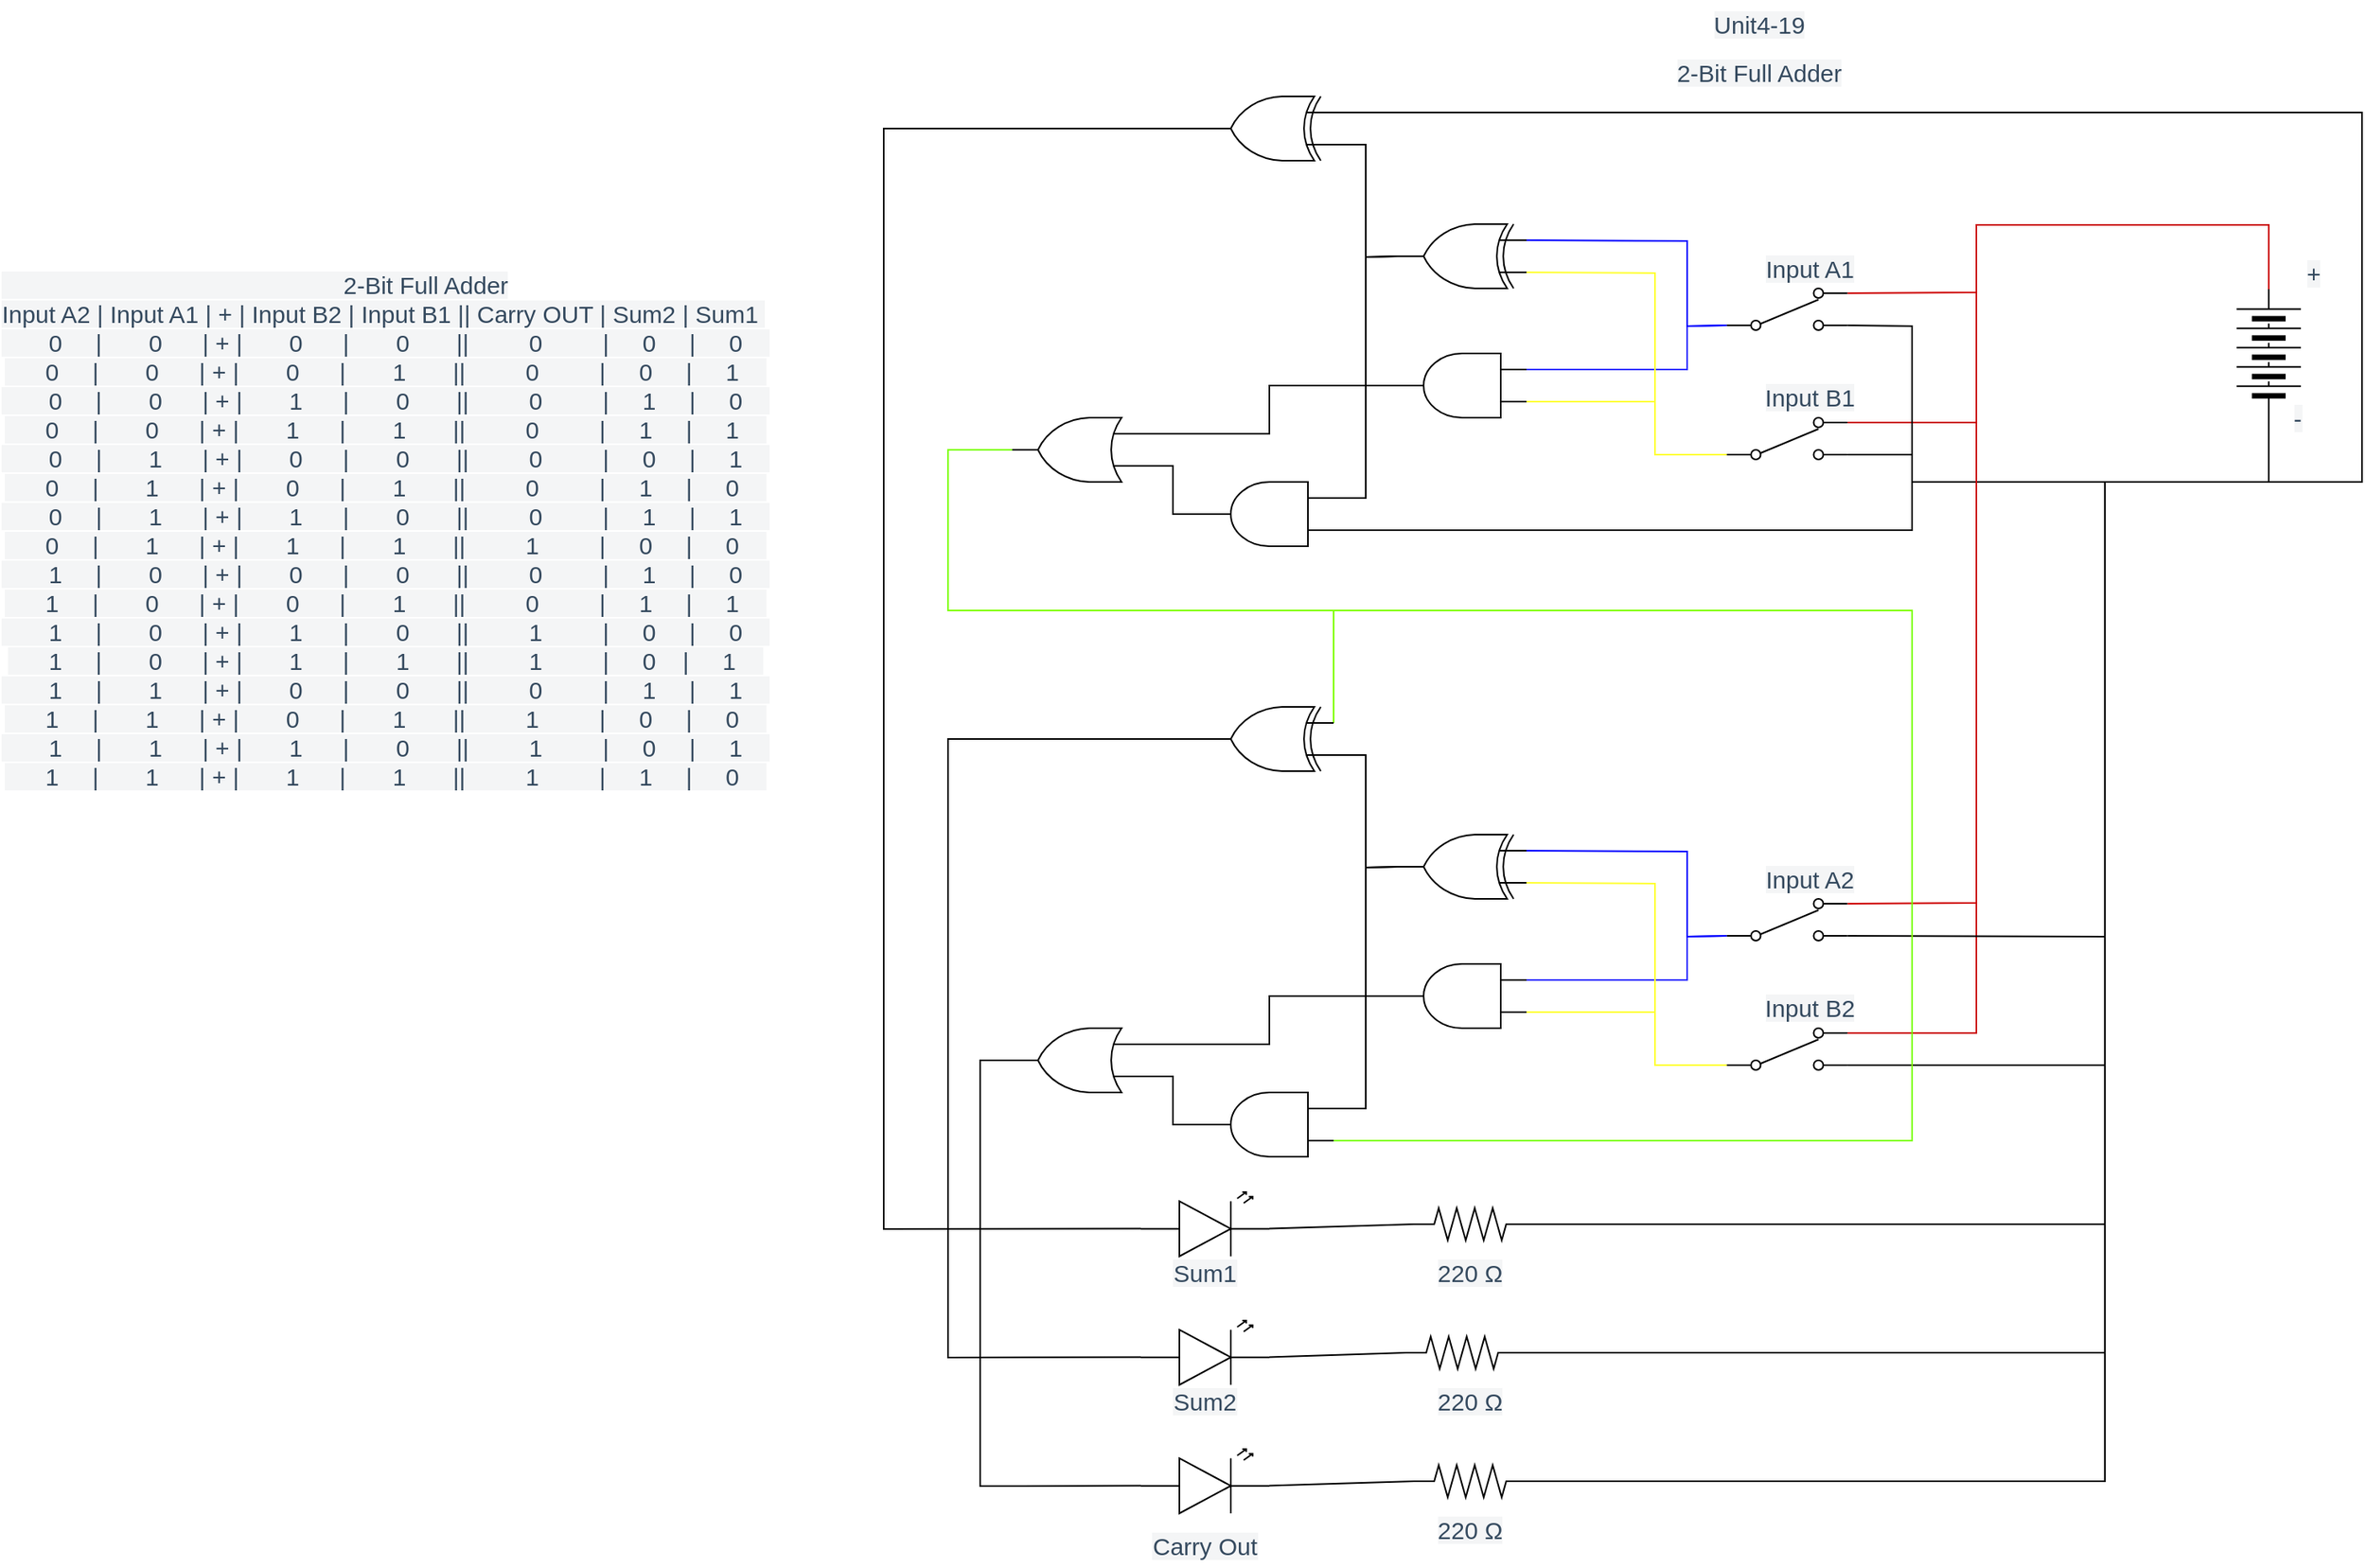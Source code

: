 <mxfile>
    <diagram id="S3_F3bIYdUqPTJyHevy4" name="Page-1">
        <mxGraphModel dx="1686" dy="593" grid="1" gridSize="10" guides="1" tooltips="1" connect="1" arrows="1" fold="1" page="1" pageScale="1" pageWidth="827" pageHeight="1169" math="0" shadow="0">
            <root>
                <mxCell id="0"/>
                <mxCell id="1" parent="0"/>
                <mxCell id="3" value="&lt;span style=&quot;color: rgb(52 , 73 , 94) ; font-family: , sans-serif ; font-size: 15px ; text-align: left ; background-color: rgb(244 , 245 , 246)&quot;&gt;220 Ω&lt;/span&gt;" style="text;html=1;align=center;verticalAlign=middle;whiteSpace=wrap;rounded=0;" parent="1" vertex="1">
                    <mxGeometry x="220" y="1002" width="50" height="20" as="geometry"/>
                </mxCell>
                <mxCell id="222" style="edgeStyle=none;rounded=0;html=1;endArrow=none;endFill=0;strokeColor=#000000;entryX=0;entryY=0.5;entryDx=0;entryDy=0;" edge="1" parent="1" source="4" target="5">
                    <mxGeometry relative="1" as="geometry">
                        <mxPoint x="780" y="740" as="targetPoint"/>
                        <Array as="points">
                            <mxPoint x="640" y="982"/>
                            <mxPoint x="640" y="520"/>
                            <mxPoint x="742" y="520"/>
                        </Array>
                    </mxGeometry>
                </mxCell>
                <mxCell id="4" value="" style="pointerEvents=1;verticalLabelPosition=bottom;shadow=0;dashed=0;align=center;html=1;verticalAlign=top;shape=mxgraph.electrical.resistors.resistor_2;" parent="1" vertex="1">
                    <mxGeometry x="210" y="972" width="70" height="20" as="geometry"/>
                </mxCell>
                <mxCell id="137" style="edgeStyle=none;rounded=0;html=1;entryX=1;entryY=0.115;entryDx=0;entryDy=0;entryPerimeter=0;endArrow=none;endFill=0;exitX=1;exitY=0.5;exitDx=0;exitDy=0;strokeColor=#CC0000;" edge="1" parent="1" source="5" target="12">
                    <mxGeometry relative="1" as="geometry">
                        <Array as="points">
                            <mxPoint x="742" y="360"/>
                            <mxPoint x="560" y="360"/>
                            <mxPoint x="560" y="402"/>
                        </Array>
                    </mxGeometry>
                </mxCell>
                <mxCell id="138" style="edgeStyle=none;rounded=0;html=1;entryX=1;entryY=0.115;entryDx=0;entryDy=0;entryPerimeter=0;endArrow=none;endFill=0;exitX=1;exitY=0.5;exitDx=0;exitDy=0;strokeColor=#CC0000;" edge="1" parent="1" source="5" target="44">
                    <mxGeometry relative="1" as="geometry">
                        <Array as="points">
                            <mxPoint x="742" y="360"/>
                            <mxPoint x="560" y="360"/>
                            <mxPoint x="560" y="483"/>
                        </Array>
                    </mxGeometry>
                </mxCell>
                <mxCell id="139" style="edgeStyle=none;rounded=0;html=1;entryX=1;entryY=0.885;entryDx=0;entryDy=0;entryPerimeter=0;endArrow=none;endFill=0;exitX=0;exitY=0.5;exitDx=0;exitDy=0;" edge="1" parent="1" source="5" target="44">
                    <mxGeometry relative="1" as="geometry">
                        <Array as="points">
                            <mxPoint x="742" y="520"/>
                            <mxPoint x="520" y="520"/>
                            <mxPoint x="520" y="503"/>
                        </Array>
                    </mxGeometry>
                </mxCell>
                <mxCell id="140" style="edgeStyle=none;rounded=0;html=1;entryX=1;entryY=0.885;entryDx=0;entryDy=0;entryPerimeter=0;endArrow=none;endFill=0;exitX=0;exitY=0.5;exitDx=0;exitDy=0;" edge="1" parent="1" source="5" target="12">
                    <mxGeometry relative="1" as="geometry">
                        <Array as="points">
                            <mxPoint x="742" y="520"/>
                            <mxPoint x="520" y="520"/>
                            <mxPoint x="520" y="423"/>
                        </Array>
                    </mxGeometry>
                </mxCell>
                <mxCell id="145" style="edgeStyle=none;rounded=0;html=1;entryX=0;entryY=0.75;entryDx=0;entryDy=0;entryPerimeter=0;endArrow=none;endFill=0;exitX=0;exitY=0.5;exitDx=0;exitDy=0;" edge="1" parent="1" source="5" target="142">
                    <mxGeometry relative="1" as="geometry">
                        <Array as="points">
                            <mxPoint x="742" y="520"/>
                            <mxPoint x="800" y="520"/>
                            <mxPoint x="800" y="290"/>
                        </Array>
                    </mxGeometry>
                </mxCell>
                <mxCell id="146" style="edgeStyle=none;rounded=0;html=1;entryX=0;entryY=0.25;entryDx=0;entryDy=0;entryPerimeter=0;endArrow=none;endFill=0;exitX=0;exitY=0.5;exitDx=0;exitDy=0;strokeColor=#000000;" edge="1" parent="1" source="5" target="141">
                    <mxGeometry relative="1" as="geometry">
                        <Array as="points">
                            <mxPoint x="742" y="520"/>
                            <mxPoint x="520" y="520"/>
                            <mxPoint x="520" y="550"/>
                        </Array>
                    </mxGeometry>
                </mxCell>
                <mxCell id="206" style="edgeStyle=none;rounded=0;html=1;entryX=1;entryY=0.115;entryDx=0;entryDy=0;entryPerimeter=0;endArrow=none;endFill=0;strokeColor=#CC0000;" edge="1" parent="1" target="188">
                    <mxGeometry relative="1" as="geometry">
                        <mxPoint x="742" y="400" as="sourcePoint"/>
                        <Array as="points">
                            <mxPoint x="742" y="360"/>
                            <mxPoint x="560" y="360"/>
                            <mxPoint x="560" y="782"/>
                        </Array>
                    </mxGeometry>
                </mxCell>
                <mxCell id="207" style="edgeStyle=none;rounded=0;html=1;entryX=1;entryY=0.115;entryDx=0;entryDy=0;entryPerimeter=0;endArrow=none;endFill=0;strokeColor=#CC0000;" edge="1" parent="1" source="5" target="191">
                    <mxGeometry relative="1" as="geometry">
                        <Array as="points">
                            <mxPoint x="742" y="360"/>
                            <mxPoint x="560" y="360"/>
                            <mxPoint x="560" y="863"/>
                        </Array>
                    </mxGeometry>
                </mxCell>
                <mxCell id="208" style="edgeStyle=none;rounded=0;html=1;entryX=1;entryY=0.885;entryDx=0;entryDy=0;entryPerimeter=0;endArrow=none;endFill=0;strokeColor=#000000;exitX=0;exitY=0.5;exitDx=0;exitDy=0;" edge="1" parent="1" source="5" target="188">
                    <mxGeometry relative="1" as="geometry">
                        <Array as="points">
                            <mxPoint x="742" y="520"/>
                            <mxPoint x="640" y="520"/>
                            <mxPoint x="640" y="803"/>
                        </Array>
                    </mxGeometry>
                </mxCell>
                <mxCell id="209" style="edgeStyle=none;rounded=0;html=1;entryX=1;entryY=0.885;entryDx=0;entryDy=0;entryPerimeter=0;endArrow=none;endFill=0;strokeColor=#000000;exitX=0;exitY=0.5;exitDx=0;exitDy=0;" edge="1" parent="1" source="5" target="191">
                    <mxGeometry relative="1" as="geometry">
                        <Array as="points">
                            <mxPoint x="742" y="520"/>
                            <mxPoint x="640" y="520"/>
                            <mxPoint x="640" y="800"/>
                            <mxPoint x="640" y="883"/>
                        </Array>
                    </mxGeometry>
                </mxCell>
                <mxCell id="5" value="" style="pointerEvents=1;verticalLabelPosition=bottom;shadow=0;dashed=0;align=center;html=1;verticalAlign=top;shape=mxgraph.electrical.miscellaneous.batteryStack;direction=south;rotation=-180;" parent="1" vertex="1">
                    <mxGeometry x="722" y="400" width="40" height="80" as="geometry"/>
                </mxCell>
                <mxCell id="6" value="&lt;span style=&quot;color: rgb(52 , 73 , 94) ; font-family: , sans-serif ; font-size: 15px ; text-align: left ; background-color: rgb(244 , 245 , 246)&quot;&gt;+&lt;/span&gt;" style="text;html=1;strokeColor=none;fillColor=none;align=center;verticalAlign=middle;whiteSpace=wrap;rounded=0;" parent="1" vertex="1">
                    <mxGeometry x="760" y="380" width="20" height="20" as="geometry"/>
                </mxCell>
                <mxCell id="7" value="&lt;div style=&quot;text-align: left&quot;&gt;&lt;font color=&quot;#34495e&quot;&gt;&lt;span style=&quot;font-size: 15px ; background-color: rgb(244 , 245 , 246)&quot;&gt;-&lt;/span&gt;&lt;/font&gt;&lt;/div&gt;" style="text;html=1;strokeColor=none;fillColor=none;align=center;verticalAlign=middle;whiteSpace=wrap;rounded=0;" parent="1" vertex="1">
                    <mxGeometry x="750" y="470" width="20" height="20" as="geometry"/>
                </mxCell>
                <mxCell id="11" value="&lt;div style=&quot;text-align: left&quot;&gt;&lt;span style=&quot;background-color: rgb(244 , 245 , 246) ; font-size: 15px ; color: rgb(52 , 73 , 94)&quot;&gt;Unit4-19&lt;/span&gt;&lt;/div&gt;" style="text;html=1;strokeColor=none;fillColor=none;align=center;verticalAlign=middle;whiteSpace=wrap;rounded=0;" parent="1" vertex="1">
                    <mxGeometry x="390" y="220" width="70" height="30" as="geometry"/>
                </mxCell>
                <mxCell id="133" style="edgeStyle=none;html=1;entryX=0;entryY=0.75;entryDx=0;entryDy=0;entryPerimeter=0;exitX=0;exitY=0.885;exitDx=0;exitDy=0;exitPerimeter=0;rounded=0;endArrow=none;endFill=0;strokeColor=#3333FF;" edge="1" parent="1" source="12" target="110">
                    <mxGeometry relative="1" as="geometry">
                        <Array as="points">
                            <mxPoint x="380" y="423"/>
                            <mxPoint x="380" y="450"/>
                        </Array>
                    </mxGeometry>
                </mxCell>
                <mxCell id="134" style="edgeStyle=none;html=1;entryX=0;entryY=0.75;entryDx=0;entryDy=0;entryPerimeter=0;rounded=0;endArrow=none;endFill=0;exitX=0;exitY=0.885;exitDx=0;exitDy=0;exitPerimeter=0;strokeColor=#0000FF;" edge="1" parent="1" source="12" target="109">
                    <mxGeometry relative="1" as="geometry">
                        <Array as="points">
                            <mxPoint x="380" y="423"/>
                            <mxPoint x="380" y="370"/>
                        </Array>
                    </mxGeometry>
                </mxCell>
                <mxCell id="12" value="" style="pointerEvents=1;verticalLabelPosition=bottom;shadow=0;dashed=0;align=center;html=1;verticalAlign=top;shape=mxgraph.electrical.electro-mechanical.2-way_switch;direction=west;rotation=-180;" parent="1" vertex="1">
                    <mxGeometry x="404.75" y="399.5" width="75" height="26" as="geometry"/>
                </mxCell>
                <mxCell id="15" value="&lt;div style=&quot;text-align: left&quot;&gt;&lt;font color=&quot;#34495e&quot;&gt;&lt;span style=&quot;font-size: 15px ; background-color: rgb(244 , 245 , 246)&quot;&gt;&amp;nbsp; &amp;nbsp; &amp;nbsp; &amp;nbsp; &amp;nbsp; &amp;nbsp; &amp;nbsp; &amp;nbsp; &amp;nbsp; &amp;nbsp; &amp;nbsp; &amp;nbsp; &amp;nbsp; &amp;nbsp; &amp;nbsp; &amp;nbsp; &amp;nbsp; &amp;nbsp; &amp;nbsp; &amp;nbsp; &amp;nbsp; &amp;nbsp; &amp;nbsp; &amp;nbsp; &amp;nbsp; &amp;nbsp;2-Bit Full Adder&lt;/span&gt;&lt;/font&gt;&lt;/div&gt;&lt;div style=&quot;text-align: left&quot;&gt;&lt;font color=&quot;#34495e&quot;&gt;&lt;span style=&quot;font-size: 15px ; background-color: rgb(244 , 245 , 246)&quot;&gt;Input A2 | Input A1 | + |&amp;nbsp;&lt;/span&gt;&lt;/font&gt;&lt;span style=&quot;color: rgb(52 , 73 , 94) ; font-size: 15px ; background-color: rgb(244 , 245 , 246)&quot;&gt;Input B2 | Input B1&amp;nbsp;&lt;/span&gt;&lt;font color=&quot;#34495e&quot;&gt;&lt;span style=&quot;font-size: 15px ; background-color: rgb(244 , 245 , 246)&quot;&gt;|| Carry OUT | Sum2 | Sum1&amp;nbsp;&lt;/span&gt;&lt;/font&gt;&lt;/div&gt;&lt;div style=&quot;text-align: left&quot;&gt;&lt;font color=&quot;#34495e&quot;&gt;&lt;span style=&quot;font-size: 15px ; background-color: rgb(244 , 245 , 246)&quot;&gt;&amp;nbsp; &amp;nbsp; &amp;nbsp; &amp;nbsp;0&amp;nbsp; &amp;nbsp; &amp;nbsp;|&amp;nbsp; &amp;nbsp; &amp;nbsp; &amp;nbsp;0&amp;nbsp; &amp;nbsp; &amp;nbsp; | + |&amp;nbsp; &amp;nbsp; &amp;nbsp; &amp;nbsp;0&amp;nbsp; &amp;nbsp; &amp;nbsp; |&amp;nbsp; &amp;nbsp; &amp;nbsp; &amp;nbsp;0&amp;nbsp; &amp;nbsp; &amp;nbsp; &amp;nbsp;||&amp;nbsp; &amp;nbsp; &amp;nbsp; &amp;nbsp; &amp;nbsp;0&amp;nbsp; &amp;nbsp; &amp;nbsp; &amp;nbsp; &amp;nbsp;|&amp;nbsp; &amp;nbsp; &amp;nbsp;0&amp;nbsp; &amp;nbsp; &amp;nbsp;|&amp;nbsp; &amp;nbsp; &amp;nbsp;0&amp;nbsp; &amp;nbsp;&amp;nbsp;&lt;/span&gt;&lt;/font&gt;&lt;/div&gt;&lt;span style=&quot;color: rgb(52 , 73 , 94) ; font-size: 15px ; text-align: left ; background-color: rgb(244 , 245 , 246)&quot;&gt;&amp;nbsp; &amp;nbsp; &amp;nbsp; 0&amp;nbsp; &amp;nbsp; &amp;nbsp;|&amp;nbsp; &amp;nbsp; &amp;nbsp; &amp;nbsp;0&amp;nbsp; &amp;nbsp; &amp;nbsp; | + |&amp;nbsp; &amp;nbsp; &amp;nbsp; &amp;nbsp;0&amp;nbsp; &amp;nbsp; &amp;nbsp; |&amp;nbsp; &amp;nbsp; &amp;nbsp; &amp;nbsp;1&amp;nbsp; &amp;nbsp; &amp;nbsp; &amp;nbsp;||&amp;nbsp; &amp;nbsp; &amp;nbsp; &amp;nbsp; &amp;nbsp;0&amp;nbsp; &amp;nbsp; &amp;nbsp; &amp;nbsp; &amp;nbsp;|&amp;nbsp; &amp;nbsp; &amp;nbsp;0&amp;nbsp; &amp;nbsp; &amp;nbsp;|&amp;nbsp; &amp;nbsp; &amp;nbsp;1&amp;nbsp; &amp;nbsp;&amp;nbsp;&lt;/span&gt;&lt;div style=&quot;text-align: left&quot;&gt;&lt;font color=&quot;#34495e&quot;&gt;&lt;span style=&quot;font-size: 15px ; background-color: rgb(244 , 245 , 246)&quot;&gt;&amp;nbsp; &amp;nbsp; &amp;nbsp; &amp;nbsp;0&amp;nbsp; &amp;nbsp; &amp;nbsp;|&amp;nbsp; &amp;nbsp; &amp;nbsp; &amp;nbsp;0&amp;nbsp; &amp;nbsp; &amp;nbsp; | + |&amp;nbsp; &amp;nbsp; &amp;nbsp; &amp;nbsp;1&amp;nbsp; &amp;nbsp; &amp;nbsp; |&amp;nbsp; &amp;nbsp; &amp;nbsp; &amp;nbsp;0&amp;nbsp; &amp;nbsp; &amp;nbsp; &amp;nbsp;||&amp;nbsp; &amp;nbsp; &amp;nbsp; &amp;nbsp; &amp;nbsp;0&amp;nbsp; &amp;nbsp; &amp;nbsp; &amp;nbsp; &amp;nbsp;|&amp;nbsp; &amp;nbsp; &amp;nbsp;1&amp;nbsp; &amp;nbsp; &amp;nbsp;|&amp;nbsp; &amp;nbsp; &amp;nbsp;0&amp;nbsp; &amp;nbsp;&amp;nbsp;&lt;/span&gt;&lt;/font&gt;&lt;/div&gt;&lt;span style=&quot;color: rgb(52 , 73 , 94) ; font-size: 15px ; text-align: left ; background-color: rgb(244 , 245 , 246)&quot;&gt;&amp;nbsp; &amp;nbsp; &amp;nbsp; 0&amp;nbsp; &amp;nbsp; &amp;nbsp;|&amp;nbsp; &amp;nbsp; &amp;nbsp; &amp;nbsp;0&amp;nbsp; &amp;nbsp; &amp;nbsp; | + |&amp;nbsp; &amp;nbsp; &amp;nbsp; &amp;nbsp;1&amp;nbsp; &amp;nbsp; &amp;nbsp; |&amp;nbsp; &amp;nbsp; &amp;nbsp; &amp;nbsp;1&amp;nbsp; &amp;nbsp; &amp;nbsp; &amp;nbsp;||&amp;nbsp; &amp;nbsp; &amp;nbsp; &amp;nbsp; &amp;nbsp;0&amp;nbsp; &amp;nbsp; &amp;nbsp; &amp;nbsp; &amp;nbsp;|&amp;nbsp; &amp;nbsp; &amp;nbsp;1&amp;nbsp; &amp;nbsp; &amp;nbsp;|&amp;nbsp; &amp;nbsp; &amp;nbsp;1&amp;nbsp; &amp;nbsp;&amp;nbsp;&lt;/span&gt;&lt;div style=&quot;text-align: left&quot;&gt;&lt;span style=&quot;background-color: rgb(244 , 245 , 246) ; color: rgb(52 , 73 , 94) ; font-size: 15px&quot;&gt;&amp;nbsp;&lt;/span&gt;&lt;span style=&quot;background-color: rgb(244 , 245 , 246) ; font-size: 15px ; color: rgb(52 , 73 , 94)&quot;&gt;&amp;nbsp;&lt;/span&gt;&lt;span style=&quot;background-color: rgb(244 , 245 , 246) ; font-size: 15px ; color: rgb(52 , 73 , 94)&quot;&gt;&amp;nbsp; &amp;nbsp; &amp;nbsp;0&amp;nbsp; &amp;nbsp; &amp;nbsp;|&amp;nbsp; &amp;nbsp; &amp;nbsp; &amp;nbsp;1&amp;nbsp; &amp;nbsp; &amp;nbsp; | + |&amp;nbsp; &amp;nbsp; &amp;nbsp; &amp;nbsp;0&amp;nbsp; &amp;nbsp; &amp;nbsp; |&amp;nbsp; &amp;nbsp; &amp;nbsp; &amp;nbsp;0&amp;nbsp; &amp;nbsp; &amp;nbsp; &amp;nbsp;||&amp;nbsp; &amp;nbsp; &amp;nbsp; &amp;nbsp; &amp;nbsp;0&amp;nbsp; &amp;nbsp; &amp;nbsp; &amp;nbsp; &amp;nbsp;|&amp;nbsp; &amp;nbsp; &amp;nbsp;0&amp;nbsp; &amp;nbsp; &amp;nbsp;|&amp;nbsp; &amp;nbsp; &amp;nbsp;1&amp;nbsp; &amp;nbsp;&amp;nbsp;&lt;/span&gt;&lt;/div&gt;&lt;span style=&quot;color: rgb(52 , 73 , 94) ; font-size: 15px ; text-align: left ; background-color: rgb(244 , 245 , 246)&quot;&gt;&amp;nbsp; &amp;nbsp; &amp;nbsp; 0&amp;nbsp; &amp;nbsp; &amp;nbsp;|&amp;nbsp; &amp;nbsp; &amp;nbsp; &amp;nbsp;1&amp;nbsp; &amp;nbsp; &amp;nbsp; | + |&amp;nbsp; &amp;nbsp; &amp;nbsp; &amp;nbsp;0&amp;nbsp; &amp;nbsp; &amp;nbsp; |&amp;nbsp; &amp;nbsp; &amp;nbsp; &amp;nbsp;1&amp;nbsp; &amp;nbsp; &amp;nbsp; &amp;nbsp;||&amp;nbsp; &amp;nbsp; &amp;nbsp; &amp;nbsp; &amp;nbsp;0&amp;nbsp; &amp;nbsp; &amp;nbsp; &amp;nbsp; &amp;nbsp;|&amp;nbsp; &amp;nbsp; &amp;nbsp;1&amp;nbsp; &amp;nbsp; &amp;nbsp;|&amp;nbsp; &amp;nbsp; &amp;nbsp;0&amp;nbsp; &amp;nbsp;&amp;nbsp;&lt;/span&gt;&lt;div style=&quot;text-align: left&quot;&gt;&lt;span style=&quot;color: rgb(52 , 73 , 94) ; font-size: 15px ; background-color: rgb(244 , 245 , 246)&quot;&gt;&amp;nbsp;&lt;/span&gt;&lt;span style=&quot;background-color: rgb(244 , 245 , 246) ; font-size: 15px ; color: rgb(52 , 73 , 94)&quot;&gt;&amp;nbsp;&lt;/span&gt;&lt;span style=&quot;background-color: rgb(244 , 245 , 246) ; font-size: 15px ; color: rgb(52 , 73 , 94)&quot;&gt;&amp;nbsp; &amp;nbsp; &amp;nbsp;0&amp;nbsp; &amp;nbsp; &amp;nbsp;|&amp;nbsp; &amp;nbsp; &amp;nbsp; &amp;nbsp;1&amp;nbsp; &amp;nbsp; &amp;nbsp; | + |&amp;nbsp; &amp;nbsp; &amp;nbsp; &amp;nbsp;1&amp;nbsp; &amp;nbsp; &amp;nbsp; |&amp;nbsp; &amp;nbsp; &amp;nbsp; &amp;nbsp;0&amp;nbsp; &amp;nbsp; &amp;nbsp; &amp;nbsp;||&amp;nbsp; &amp;nbsp; &amp;nbsp; &amp;nbsp; &amp;nbsp;0&amp;nbsp; &amp;nbsp; &amp;nbsp; &amp;nbsp; &amp;nbsp;|&amp;nbsp; &amp;nbsp; &amp;nbsp;1&amp;nbsp; &amp;nbsp; &amp;nbsp;|&amp;nbsp; &amp;nbsp; &amp;nbsp;1&amp;nbsp; &amp;nbsp;&amp;nbsp;&lt;/span&gt;&lt;/div&gt;&lt;span style=&quot;color: rgb(52 , 73 , 94) ; font-size: 15px ; text-align: left ; background-color: rgb(244 , 245 , 246)&quot;&gt;&amp;nbsp; &amp;nbsp; &amp;nbsp; 0&amp;nbsp; &amp;nbsp; &amp;nbsp;|&amp;nbsp; &amp;nbsp; &amp;nbsp; &amp;nbsp;1&amp;nbsp; &amp;nbsp; &amp;nbsp; | + |&amp;nbsp; &amp;nbsp; &amp;nbsp; &amp;nbsp;1&amp;nbsp; &amp;nbsp; &amp;nbsp; |&amp;nbsp; &amp;nbsp; &amp;nbsp; &amp;nbsp;1&amp;nbsp; &amp;nbsp; &amp;nbsp; &amp;nbsp;||&amp;nbsp; &amp;nbsp; &amp;nbsp; &amp;nbsp; &amp;nbsp;1&amp;nbsp; &amp;nbsp; &amp;nbsp; &amp;nbsp; &amp;nbsp;|&amp;nbsp; &amp;nbsp; &amp;nbsp;0&amp;nbsp; &amp;nbsp; &amp;nbsp;|&amp;nbsp; &amp;nbsp; &amp;nbsp;0&amp;nbsp; &amp;nbsp;&amp;nbsp;&lt;br&gt;&lt;/span&gt;&lt;div style=&quot;text-align: left&quot;&gt;&lt;font color=&quot;#34495e&quot;&gt;&lt;span style=&quot;font-size: 15px ; background-color: rgb(244 , 245 , 246)&quot;&gt;&amp;nbsp; &amp;nbsp; &amp;nbsp; &amp;nbsp;1&amp;nbsp; &amp;nbsp; &amp;nbsp;|&amp;nbsp; &amp;nbsp; &amp;nbsp; &amp;nbsp;0&amp;nbsp; &amp;nbsp; &amp;nbsp; | + |&amp;nbsp; &amp;nbsp; &amp;nbsp; &amp;nbsp;0&amp;nbsp; &amp;nbsp; &amp;nbsp; |&amp;nbsp; &amp;nbsp; &amp;nbsp; &amp;nbsp;0&amp;nbsp; &amp;nbsp; &amp;nbsp; &amp;nbsp;||&amp;nbsp; &amp;nbsp; &amp;nbsp; &amp;nbsp; &amp;nbsp;0&amp;nbsp; &amp;nbsp; &amp;nbsp; &amp;nbsp; &amp;nbsp;|&amp;nbsp; &amp;nbsp; &amp;nbsp;1&amp;nbsp; &amp;nbsp; &amp;nbsp;|&amp;nbsp; &amp;nbsp; &amp;nbsp;0&amp;nbsp; &amp;nbsp;&amp;nbsp;&lt;/span&gt;&lt;/font&gt;&lt;/div&gt;&lt;span style=&quot;color: rgb(52 , 73 , 94) ; font-size: 15px ; text-align: left ; background-color: rgb(244 , 245 , 246)&quot;&gt;&amp;nbsp; &amp;nbsp; &amp;nbsp; 1&amp;nbsp; &amp;nbsp; &amp;nbsp;|&amp;nbsp; &amp;nbsp; &amp;nbsp; &amp;nbsp;0&amp;nbsp; &amp;nbsp; &amp;nbsp; | + |&amp;nbsp; &amp;nbsp; &amp;nbsp; &amp;nbsp;0&amp;nbsp; &amp;nbsp; &amp;nbsp; |&amp;nbsp; &amp;nbsp; &amp;nbsp; &amp;nbsp;1&amp;nbsp; &amp;nbsp; &amp;nbsp; &amp;nbsp;||&amp;nbsp; &amp;nbsp; &amp;nbsp; &amp;nbsp; &amp;nbsp;0&amp;nbsp; &amp;nbsp; &amp;nbsp; &amp;nbsp; &amp;nbsp;|&amp;nbsp; &amp;nbsp; &amp;nbsp;1&amp;nbsp; &amp;nbsp; &amp;nbsp;|&amp;nbsp; &amp;nbsp; &amp;nbsp;1&amp;nbsp; &amp;nbsp;&amp;nbsp;&lt;/span&gt;&lt;div style=&quot;text-align: left&quot;&gt;&lt;font color=&quot;#34495e&quot;&gt;&lt;span style=&quot;font-size: 15px ; background-color: rgb(244 , 245 , 246)&quot;&gt;&amp;nbsp; &amp;nbsp; &amp;nbsp; &amp;nbsp;1&amp;nbsp; &amp;nbsp; &amp;nbsp;|&amp;nbsp; &amp;nbsp; &amp;nbsp; &amp;nbsp;0&amp;nbsp; &amp;nbsp; &amp;nbsp; | + |&amp;nbsp; &amp;nbsp; &amp;nbsp; &amp;nbsp;1&amp;nbsp; &amp;nbsp; &amp;nbsp; |&amp;nbsp; &amp;nbsp; &amp;nbsp; &amp;nbsp;0&amp;nbsp; &amp;nbsp; &amp;nbsp; &amp;nbsp;||&amp;nbsp; &amp;nbsp; &amp;nbsp; &amp;nbsp; &amp;nbsp;1&amp;nbsp; &amp;nbsp; &amp;nbsp; &amp;nbsp; &amp;nbsp;|&amp;nbsp; &amp;nbsp; &amp;nbsp;0&amp;nbsp; &amp;nbsp; &amp;nbsp;|&amp;nbsp; &amp;nbsp; &amp;nbsp;0&amp;nbsp; &amp;nbsp;&amp;nbsp;&lt;/span&gt;&lt;/font&gt;&lt;/div&gt;&lt;span style=&quot;color: rgb(52 , 73 , 94) ; font-size: 15px ; text-align: left ; background-color: rgb(244 , 245 , 246)&quot;&gt;&amp;nbsp; &amp;nbsp; &amp;nbsp; 1&amp;nbsp; &amp;nbsp; &amp;nbsp;|&amp;nbsp; &amp;nbsp; &amp;nbsp; &amp;nbsp;0&amp;nbsp; &amp;nbsp; &amp;nbsp; | + |&amp;nbsp; &amp;nbsp; &amp;nbsp; &amp;nbsp;1&amp;nbsp; &amp;nbsp; &amp;nbsp; |&amp;nbsp; &amp;nbsp; &amp;nbsp; &amp;nbsp;1&amp;nbsp; &amp;nbsp; &amp;nbsp; &amp;nbsp;||&amp;nbsp; &amp;nbsp; &amp;nbsp; &amp;nbsp; &amp;nbsp;1&amp;nbsp; &amp;nbsp; &amp;nbsp; &amp;nbsp; &amp;nbsp;|&amp;nbsp; &amp;nbsp; &amp;nbsp;0&amp;nbsp; &amp;nbsp; |&amp;nbsp; &amp;nbsp; &amp;nbsp;1&amp;nbsp; &amp;nbsp;&amp;nbsp;&lt;/span&gt;&lt;div style=&quot;text-align: left&quot;&gt;&lt;span style=&quot;background-color: rgb(244 , 245 , 246) ; color: rgb(52 , 73 , 94) ; font-size: 15px&quot;&gt;&amp;nbsp;&lt;/span&gt;&lt;span style=&quot;background-color: rgb(244 , 245 , 246) ; font-size: 15px ; color: rgb(52 , 73 , 94)&quot;&gt;&amp;nbsp;&lt;/span&gt;&lt;span style=&quot;background-color: rgb(244 , 245 , 246) ; font-size: 15px ; color: rgb(52 , 73 , 94)&quot;&gt;&amp;nbsp; &amp;nbsp; &amp;nbsp;1&amp;nbsp; &amp;nbsp; &amp;nbsp;|&amp;nbsp; &amp;nbsp; &amp;nbsp; &amp;nbsp;1&amp;nbsp; &amp;nbsp; &amp;nbsp; | + |&amp;nbsp; &amp;nbsp; &amp;nbsp; &amp;nbsp;0&amp;nbsp; &amp;nbsp; &amp;nbsp; |&amp;nbsp; &amp;nbsp; &amp;nbsp; &amp;nbsp;0&amp;nbsp; &amp;nbsp; &amp;nbsp; &amp;nbsp;||&amp;nbsp; &amp;nbsp; &amp;nbsp; &amp;nbsp; &amp;nbsp;0&amp;nbsp; &amp;nbsp; &amp;nbsp; &amp;nbsp; &amp;nbsp;|&amp;nbsp; &amp;nbsp; &amp;nbsp;1&amp;nbsp; &amp;nbsp; &amp;nbsp;|&amp;nbsp; &amp;nbsp; &amp;nbsp;1&amp;nbsp; &amp;nbsp;&amp;nbsp;&lt;/span&gt;&lt;/div&gt;&lt;span style=&quot;color: rgb(52 , 73 , 94) ; font-size: 15px ; text-align: left ; background-color: rgb(244 , 245 , 246)&quot;&gt;&amp;nbsp; &amp;nbsp; &amp;nbsp; 1&amp;nbsp; &amp;nbsp; &amp;nbsp;|&amp;nbsp; &amp;nbsp; &amp;nbsp; &amp;nbsp;1&amp;nbsp; &amp;nbsp; &amp;nbsp; | + |&amp;nbsp; &amp;nbsp; &amp;nbsp; &amp;nbsp;0&amp;nbsp; &amp;nbsp; &amp;nbsp; |&amp;nbsp; &amp;nbsp; &amp;nbsp; &amp;nbsp;1&amp;nbsp; &amp;nbsp; &amp;nbsp; &amp;nbsp;||&amp;nbsp; &amp;nbsp; &amp;nbsp; &amp;nbsp; &amp;nbsp;1&amp;nbsp; &amp;nbsp; &amp;nbsp; &amp;nbsp; &amp;nbsp;|&amp;nbsp; &amp;nbsp; &amp;nbsp;0&amp;nbsp; &amp;nbsp; &amp;nbsp;|&amp;nbsp; &amp;nbsp; &amp;nbsp;0&amp;nbsp; &amp;nbsp;&amp;nbsp;&lt;/span&gt;&lt;div style=&quot;text-align: left&quot;&gt;&lt;span style=&quot;color: rgb(52 , 73 , 94) ; font-size: 15px ; background-color: rgb(244 , 245 , 246)&quot;&gt;&amp;nbsp;&lt;/span&gt;&lt;span style=&quot;background-color: rgb(244 , 245 , 246) ; font-size: 15px ; color: rgb(52 , 73 , 94)&quot;&gt;&amp;nbsp;&lt;/span&gt;&lt;span style=&quot;background-color: rgb(244 , 245 , 246) ; font-size: 15px ; color: rgb(52 , 73 , 94)&quot;&gt;&amp;nbsp; &amp;nbsp; &amp;nbsp;1&amp;nbsp; &amp;nbsp; &amp;nbsp;|&amp;nbsp; &amp;nbsp; &amp;nbsp; &amp;nbsp;1&amp;nbsp; &amp;nbsp; &amp;nbsp; | + |&amp;nbsp; &amp;nbsp; &amp;nbsp; &amp;nbsp;1&amp;nbsp; &amp;nbsp; &amp;nbsp; |&amp;nbsp; &amp;nbsp; &amp;nbsp; &amp;nbsp;0&amp;nbsp; &amp;nbsp; &amp;nbsp; &amp;nbsp;||&amp;nbsp; &amp;nbsp; &amp;nbsp; &amp;nbsp; &amp;nbsp;1&amp;nbsp; &amp;nbsp; &amp;nbsp; &amp;nbsp; &amp;nbsp;|&amp;nbsp; &amp;nbsp; &amp;nbsp;0&amp;nbsp; &amp;nbsp; &amp;nbsp;|&amp;nbsp; &amp;nbsp; &amp;nbsp;1&amp;nbsp; &amp;nbsp;&amp;nbsp;&lt;/span&gt;&lt;/div&gt;&lt;span style=&quot;color: rgb(52 , 73 , 94) ; font-size: 15px ; text-align: left ; background-color: rgb(244 , 245 , 246)&quot;&gt;&amp;nbsp; &amp;nbsp; &amp;nbsp; 1&amp;nbsp; &amp;nbsp; &amp;nbsp;|&amp;nbsp; &amp;nbsp; &amp;nbsp; &amp;nbsp;1&amp;nbsp; &amp;nbsp; &amp;nbsp; | + |&amp;nbsp; &amp;nbsp; &amp;nbsp; &amp;nbsp;1&amp;nbsp; &amp;nbsp; &amp;nbsp; |&amp;nbsp; &amp;nbsp; &amp;nbsp; &amp;nbsp;1&amp;nbsp; &amp;nbsp; &amp;nbsp; &amp;nbsp;||&amp;nbsp; &amp;nbsp; &amp;nbsp; &amp;nbsp; &amp;nbsp;1&amp;nbsp; &amp;nbsp; &amp;nbsp; &amp;nbsp; &amp;nbsp;|&amp;nbsp; &amp;nbsp; &amp;nbsp;1&amp;nbsp; &amp;nbsp; &amp;nbsp;|&amp;nbsp; &amp;nbsp; &amp;nbsp;0&amp;nbsp; &amp;nbsp;&amp;nbsp;&lt;br&gt;&lt;/span&gt;" style="text;html=1;strokeColor=none;fillColor=none;align=center;verticalAlign=middle;whiteSpace=wrap;rounded=0;" parent="1" vertex="1">
                    <mxGeometry x="-670" y="280" width="480" height="540" as="geometry"/>
                </mxCell>
                <mxCell id="42" value="&lt;div style=&quot;text-align: left&quot;&gt;&lt;font color=&quot;#34495e&quot;&gt;&lt;span style=&quot;font-size: 15px ; background-color: rgb(244 , 245 , 246)&quot;&gt;2-Bit Full Adder&lt;/span&gt;&lt;/font&gt;&lt;/div&gt;" style="text;html=1;strokeColor=none;fillColor=none;align=center;verticalAlign=middle;whiteSpace=wrap;rounded=0;" parent="1" vertex="1">
                    <mxGeometry x="369.25" y="250" width="111.5" height="30" as="geometry"/>
                </mxCell>
                <mxCell id="43" value="&lt;div style=&quot;text-align: left&quot;&gt;&lt;font color=&quot;#34495e&quot;&gt;&lt;span style=&quot;font-size: 15px ; background-color: rgb(244 , 245 , 246)&quot;&gt;Sum1&lt;/span&gt;&lt;/font&gt;&lt;/div&gt;" style="text;html=1;strokeColor=none;fillColor=none;align=center;verticalAlign=middle;whiteSpace=wrap;rounded=0;" parent="1" vertex="1">
                    <mxGeometry x="49" y="1002" width="62" height="20" as="geometry"/>
                </mxCell>
                <mxCell id="135" style="edgeStyle=none;rounded=0;html=1;entryX=0;entryY=0.25;entryDx=0;entryDy=0;entryPerimeter=0;endArrow=none;endFill=0;exitX=0;exitY=0.885;exitDx=0;exitDy=0;exitPerimeter=0;strokeColor=#FFFF33;" edge="1" parent="1" source="44" target="110">
                    <mxGeometry relative="1" as="geometry">
                        <Array as="points">
                            <mxPoint x="360" y="503"/>
                            <mxPoint x="360" y="470"/>
                        </Array>
                    </mxGeometry>
                </mxCell>
                <mxCell id="136" style="edgeStyle=none;rounded=0;html=1;entryX=0;entryY=0.25;entryDx=0;entryDy=0;entryPerimeter=0;endArrow=none;endFill=0;exitX=0;exitY=0.885;exitDx=0;exitDy=0;exitPerimeter=0;strokeColor=#FFFF33;" edge="1" parent="1" source="44" target="109">
                    <mxGeometry relative="1" as="geometry">
                        <Array as="points">
                            <mxPoint x="360" y="503"/>
                            <mxPoint x="360" y="390"/>
                        </Array>
                    </mxGeometry>
                </mxCell>
                <mxCell id="44" value="" style="pointerEvents=1;verticalLabelPosition=bottom;shadow=0;dashed=0;align=center;html=1;verticalAlign=top;shape=mxgraph.electrical.electro-mechanical.2-way_switch;direction=west;rotation=-180;" parent="1" vertex="1">
                    <mxGeometry x="404.75" y="480" width="75" height="26" as="geometry"/>
                </mxCell>
                <mxCell id="47" value="&lt;div style=&quot;text-align: left&quot;&gt;&lt;font color=&quot;#34495e&quot;&gt;&lt;span style=&quot;font-size: 15px ; background-color: rgb(244 , 245 , 246)&quot;&gt;Input B1&lt;/span&gt;&lt;/font&gt;&lt;/div&gt;" style="text;html=1;strokeColor=none;fillColor=none;align=center;verticalAlign=middle;whiteSpace=wrap;rounded=0;" parent="1" vertex="1">
                    <mxGeometry x="423.25" y="454" width="66.75" height="26" as="geometry"/>
                </mxCell>
                <mxCell id="219" style="edgeStyle=none;rounded=0;html=1;entryX=0;entryY=0.5;entryDx=0;entryDy=0;entryPerimeter=0;endArrow=none;endFill=0;strokeColor=#000000;exitX=1;exitY=0.57;exitDx=0;exitDy=0;exitPerimeter=0;" edge="1" parent="1" source="79" target="4">
                    <mxGeometry relative="1" as="geometry"/>
                </mxCell>
                <mxCell id="79" value="" style="verticalLabelPosition=bottom;shadow=0;dashed=0;align=center;html=1;verticalAlign=top;shape=mxgraph.electrical.opto_electronics.led_2;pointerEvents=1;" parent="1" vertex="1">
                    <mxGeometry x="40" y="962" width="80" height="40" as="geometry"/>
                </mxCell>
                <mxCell id="220" style="edgeStyle=none;rounded=0;html=1;entryX=0;entryY=0.5;entryDx=0;entryDy=0;entryPerimeter=0;endArrow=none;endFill=0;strokeColor=#000000;exitX=1;exitY=0.57;exitDx=0;exitDy=0;exitPerimeter=0;" edge="1" parent="1" source="87" target="88">
                    <mxGeometry relative="1" as="geometry"/>
                </mxCell>
                <mxCell id="87" value="" style="verticalLabelPosition=bottom;shadow=0;dashed=0;align=center;html=1;verticalAlign=top;shape=mxgraph.electrical.opto_electronics.led_2;pointerEvents=1;rotation=0;" parent="1" vertex="1">
                    <mxGeometry x="40" y="1042" width="80" height="40" as="geometry"/>
                </mxCell>
                <mxCell id="223" style="edgeStyle=none;rounded=0;html=1;endArrow=none;endFill=0;strokeColor=#000000;entryX=0;entryY=0.5;entryDx=0;entryDy=0;" edge="1" parent="1" source="88" target="5">
                    <mxGeometry relative="1" as="geometry">
                        <mxPoint x="730" y="550" as="targetPoint"/>
                        <Array as="points">
                            <mxPoint x="640" y="1062"/>
                            <mxPoint x="640" y="520"/>
                            <mxPoint x="742" y="520"/>
                        </Array>
                    </mxGeometry>
                </mxCell>
                <mxCell id="88" value="" style="pointerEvents=1;verticalLabelPosition=bottom;shadow=0;dashed=0;align=center;html=1;verticalAlign=top;shape=mxgraph.electrical.resistors.resistor_2;" parent="1" vertex="1">
                    <mxGeometry x="205" y="1052" width="70" height="20" as="geometry"/>
                </mxCell>
                <mxCell id="97" value="&lt;span style=&quot;color: rgb(52 , 73 , 94) ; font-family: , sans-serif ; font-size: 15px ; text-align: left ; background-color: rgb(244 , 245 , 246)&quot;&gt;220 Ω&lt;/span&gt;" style="text;html=1;align=center;verticalAlign=middle;whiteSpace=wrap;rounded=0;" parent="1" vertex="1">
                    <mxGeometry x="220" y="1082" width="50" height="20" as="geometry"/>
                </mxCell>
                <mxCell id="105" value="&lt;div style=&quot;text-align: left&quot;&gt;&lt;font color=&quot;#34495e&quot;&gt;&lt;span style=&quot;font-size: 15px ; background-color: rgb(244 , 245 , 246)&quot;&gt;Carry Out&lt;/span&gt;&lt;/font&gt;&lt;/div&gt;" style="text;html=1;strokeColor=none;fillColor=none;align=center;verticalAlign=middle;whiteSpace=wrap;rounded=0;" parent="1" vertex="1">
                    <mxGeometry x="40" y="1169" width="80" height="26" as="geometry"/>
                </mxCell>
                <mxCell id="143" style="edgeStyle=none;rounded=0;html=1;entryX=0;entryY=0.75;entryDx=0;entryDy=0;entryPerimeter=0;endArrow=none;endFill=0;exitX=1;exitY=0.5;exitDx=0;exitDy=0;exitPerimeter=0;" edge="1" parent="1" source="109" target="141">
                    <mxGeometry relative="1" as="geometry">
                        <Array as="points">
                            <mxPoint x="180" y="380"/>
                            <mxPoint x="180" y="530"/>
                        </Array>
                    </mxGeometry>
                </mxCell>
                <mxCell id="144" style="edgeStyle=none;rounded=0;html=1;entryX=0;entryY=0.25;entryDx=0;entryDy=0;entryPerimeter=0;endArrow=none;endFill=0;exitX=1;exitY=0.5;exitDx=0;exitDy=0;exitPerimeter=0;" edge="1" parent="1" source="109" target="142">
                    <mxGeometry relative="1" as="geometry">
                        <Array as="points">
                            <mxPoint x="180" y="380"/>
                            <mxPoint x="180" y="310"/>
                        </Array>
                    </mxGeometry>
                </mxCell>
                <mxCell id="109" value="" style="verticalLabelPosition=bottom;shadow=0;dashed=0;align=center;html=1;verticalAlign=top;shape=mxgraph.electrical.logic_gates.logic_gate;operation=xor;rotation=-180;" parent="1" vertex="1">
                    <mxGeometry x="200" y="359.5" width="80" height="40" as="geometry"/>
                </mxCell>
                <mxCell id="148" style="edgeStyle=none;rounded=0;html=1;entryX=0;entryY=0.75;entryDx=0;entryDy=0;entryPerimeter=0;endArrow=none;endFill=0;exitX=1;exitY=0.5;exitDx=0;exitDy=0;exitPerimeter=0;" edge="1" parent="1" source="110" target="111">
                    <mxGeometry relative="1" as="geometry">
                        <Array as="points">
                            <mxPoint x="120" y="460"/>
                            <mxPoint x="120" y="490"/>
                            <mxPoint x="80" y="490"/>
                        </Array>
                    </mxGeometry>
                </mxCell>
                <mxCell id="110" value="" style="verticalLabelPosition=bottom;shadow=0;dashed=0;align=center;html=1;verticalAlign=top;shape=mxgraph.electrical.logic_gates.logic_gate;operation=and;rotation=-180;" parent="1" vertex="1">
                    <mxGeometry x="200" y="440" width="80" height="40" as="geometry"/>
                </mxCell>
                <mxCell id="204" style="edgeStyle=none;rounded=0;html=1;endArrow=none;endFill=0;strokeColor=#80FF00;exitX=1;exitY=0.5;exitDx=0;exitDy=0;exitPerimeter=0;entryX=0;entryY=0.75;entryDx=0;entryDy=0;entryPerimeter=0;" edge="1" parent="1" source="111" target="202">
                    <mxGeometry relative="1" as="geometry">
                        <mxPoint x="-80" y="640" as="targetPoint"/>
                        <Array as="points">
                            <mxPoint x="-80" y="500"/>
                            <mxPoint x="-80" y="600"/>
                            <mxPoint x="160" y="600"/>
                        </Array>
                    </mxGeometry>
                </mxCell>
                <mxCell id="205" style="edgeStyle=none;rounded=0;html=1;entryX=0;entryY=0.25;entryDx=0;entryDy=0;entryPerimeter=0;endArrow=none;endFill=0;strokeColor=#80FF00;" edge="1" parent="1" source="111" target="201">
                    <mxGeometry relative="1" as="geometry">
                        <Array as="points">
                            <mxPoint x="-80" y="500"/>
                            <mxPoint x="-80" y="600"/>
                            <mxPoint x="160" y="600"/>
                            <mxPoint x="520" y="600"/>
                            <mxPoint x="520" y="930"/>
                        </Array>
                    </mxGeometry>
                </mxCell>
                <mxCell id="111" value="" style="verticalLabelPosition=bottom;shadow=0;dashed=0;align=center;html=1;verticalAlign=top;shape=mxgraph.electrical.logic_gates.logic_gate;operation=or;rotation=-180;" parent="1" vertex="1">
                    <mxGeometry x="-40" y="480" width="80" height="40" as="geometry"/>
                </mxCell>
                <mxCell id="131" value="&lt;div style=&quot;text-align: left&quot;&gt;&lt;font color=&quot;#34495e&quot;&gt;&lt;span style=&quot;font-size: 15px ; background-color: rgb(244 , 245 , 246)&quot;&gt;Input A1&lt;/span&gt;&lt;/font&gt;&lt;/div&gt;" style="text;html=1;strokeColor=none;fillColor=none;align=center;verticalAlign=middle;whiteSpace=wrap;rounded=0;" vertex="1" parent="1">
                    <mxGeometry x="423.25" y="373.5" width="66.75" height="26" as="geometry"/>
                </mxCell>
                <mxCell id="147" style="edgeStyle=none;rounded=0;html=1;entryX=0;entryY=0.25;entryDx=0;entryDy=0;entryPerimeter=0;endArrow=none;endFill=0;exitX=1;exitY=0.5;exitDx=0;exitDy=0;exitPerimeter=0;" edge="1" parent="1" source="141" target="111">
                    <mxGeometry relative="1" as="geometry">
                        <Array as="points">
                            <mxPoint x="60" y="540"/>
                            <mxPoint x="60" y="510"/>
                        </Array>
                    </mxGeometry>
                </mxCell>
                <mxCell id="141" value="" style="verticalLabelPosition=bottom;shadow=0;dashed=0;align=center;html=1;verticalAlign=top;shape=mxgraph.electrical.logic_gates.logic_gate;operation=and;rotation=-180;" vertex="1" parent="1">
                    <mxGeometry x="80" y="520" width="80" height="40" as="geometry"/>
                </mxCell>
                <mxCell id="213" style="edgeStyle=none;rounded=0;html=1;endArrow=none;endFill=0;strokeColor=none;exitX=1;exitY=0.5;exitDx=0;exitDy=0;exitPerimeter=0;" edge="1" parent="1" source="142">
                    <mxGeometry relative="1" as="geometry">
                        <mxPoint x="-390" y="580.0" as="targetPoint"/>
                    </mxGeometry>
                </mxCell>
                <mxCell id="214" style="edgeStyle=none;rounded=0;html=1;endArrow=none;endFill=0;strokeColor=#000000;entryX=0;entryY=0.57;entryDx=0;entryDy=0;entryPerimeter=0;exitX=1;exitY=0.5;exitDx=0;exitDy=0;exitPerimeter=0;" edge="1" parent="1" source="142" target="79">
                    <mxGeometry relative="1" as="geometry">
                        <mxPoint x="-50" y="330.0" as="targetPoint"/>
                        <Array as="points">
                            <mxPoint x="-120" y="300"/>
                            <mxPoint x="-120" y="680"/>
                            <mxPoint x="-120" y="985"/>
                        </Array>
                    </mxGeometry>
                </mxCell>
                <mxCell id="142" value="" style="verticalLabelPosition=bottom;shadow=0;dashed=0;align=center;html=1;verticalAlign=top;shape=mxgraph.electrical.logic_gates.logic_gate;operation=xor;rotation=-180;" vertex="1" parent="1">
                    <mxGeometry x="80" y="280" width="80" height="40" as="geometry"/>
                </mxCell>
                <mxCell id="186" style="edgeStyle=none;html=1;entryX=0;entryY=0.75;entryDx=0;entryDy=0;entryPerimeter=0;exitX=0;exitY=0.885;exitDx=0;exitDy=0;exitPerimeter=0;rounded=0;endArrow=none;endFill=0;strokeColor=#3333FF;" edge="1" parent="1" source="188" target="197">
                    <mxGeometry relative="1" as="geometry">
                        <Array as="points">
                            <mxPoint x="380" y="803"/>
                            <mxPoint x="380" y="830"/>
                        </Array>
                    </mxGeometry>
                </mxCell>
                <mxCell id="187" style="edgeStyle=none;html=1;entryX=0;entryY=0.75;entryDx=0;entryDy=0;entryPerimeter=0;rounded=0;endArrow=none;endFill=0;exitX=0;exitY=0.885;exitDx=0;exitDy=0;exitPerimeter=0;strokeColor=#0000FF;" edge="1" parent="1" source="188" target="195">
                    <mxGeometry relative="1" as="geometry">
                        <Array as="points">
                            <mxPoint x="380" y="803"/>
                            <mxPoint x="380" y="750"/>
                        </Array>
                    </mxGeometry>
                </mxCell>
                <mxCell id="188" value="" style="pointerEvents=1;verticalLabelPosition=bottom;shadow=0;dashed=0;align=center;html=1;verticalAlign=top;shape=mxgraph.electrical.electro-mechanical.2-way_switch;direction=west;rotation=-180;" vertex="1" parent="1">
                    <mxGeometry x="404.75" y="779.5" width="75" height="26" as="geometry"/>
                </mxCell>
                <mxCell id="189" style="edgeStyle=none;rounded=0;html=1;entryX=0;entryY=0.25;entryDx=0;entryDy=0;entryPerimeter=0;endArrow=none;endFill=0;exitX=0;exitY=0.885;exitDx=0;exitDy=0;exitPerimeter=0;strokeColor=#FFFF33;" edge="1" parent="1" source="191" target="197">
                    <mxGeometry relative="1" as="geometry">
                        <Array as="points">
                            <mxPoint x="360" y="883"/>
                            <mxPoint x="360" y="850"/>
                        </Array>
                    </mxGeometry>
                </mxCell>
                <mxCell id="190" style="edgeStyle=none;rounded=0;html=1;entryX=0;entryY=0.25;entryDx=0;entryDy=0;entryPerimeter=0;endArrow=none;endFill=0;exitX=0;exitY=0.885;exitDx=0;exitDy=0;exitPerimeter=0;strokeColor=#FFFF33;" edge="1" parent="1" source="191" target="195">
                    <mxGeometry relative="1" as="geometry">
                        <Array as="points">
                            <mxPoint x="360" y="883"/>
                            <mxPoint x="360" y="770"/>
                        </Array>
                    </mxGeometry>
                </mxCell>
                <mxCell id="191" value="" style="pointerEvents=1;verticalLabelPosition=bottom;shadow=0;dashed=0;align=center;html=1;verticalAlign=top;shape=mxgraph.electrical.electro-mechanical.2-way_switch;direction=west;rotation=-180;" vertex="1" parent="1">
                    <mxGeometry x="404.75" y="860" width="75" height="26" as="geometry"/>
                </mxCell>
                <mxCell id="192" value="&lt;div style=&quot;text-align: left&quot;&gt;&lt;font color=&quot;#34495e&quot;&gt;&lt;span style=&quot;font-size: 15px ; background-color: rgb(244 , 245 , 246)&quot;&gt;Input B2&lt;/span&gt;&lt;/font&gt;&lt;/div&gt;" style="text;html=1;strokeColor=none;fillColor=none;align=center;verticalAlign=middle;whiteSpace=wrap;rounded=0;" vertex="1" parent="1">
                    <mxGeometry x="423.25" y="834" width="66.75" height="26" as="geometry"/>
                </mxCell>
                <mxCell id="193" style="edgeStyle=none;rounded=0;html=1;entryX=0;entryY=0.75;entryDx=0;entryDy=0;entryPerimeter=0;endArrow=none;endFill=0;exitX=1;exitY=0.5;exitDx=0;exitDy=0;exitPerimeter=0;" edge="1" parent="1" source="195" target="201">
                    <mxGeometry relative="1" as="geometry">
                        <Array as="points">
                            <mxPoint x="180" y="760"/>
                            <mxPoint x="180" y="910"/>
                        </Array>
                    </mxGeometry>
                </mxCell>
                <mxCell id="194" style="edgeStyle=none;rounded=0;html=1;entryX=0;entryY=0.25;entryDx=0;entryDy=0;entryPerimeter=0;endArrow=none;endFill=0;exitX=1;exitY=0.5;exitDx=0;exitDy=0;exitPerimeter=0;" edge="1" parent="1" source="195" target="202">
                    <mxGeometry relative="1" as="geometry">
                        <Array as="points">
                            <mxPoint x="180" y="760"/>
                            <mxPoint x="180" y="690"/>
                        </Array>
                    </mxGeometry>
                </mxCell>
                <mxCell id="195" value="" style="verticalLabelPosition=bottom;shadow=0;dashed=0;align=center;html=1;verticalAlign=top;shape=mxgraph.electrical.logic_gates.logic_gate;operation=xor;rotation=-180;" vertex="1" parent="1">
                    <mxGeometry x="200" y="739.5" width="80" height="40" as="geometry"/>
                </mxCell>
                <mxCell id="196" style="edgeStyle=none;rounded=0;html=1;entryX=0;entryY=0.75;entryDx=0;entryDy=0;entryPerimeter=0;endArrow=none;endFill=0;exitX=1;exitY=0.5;exitDx=0;exitDy=0;exitPerimeter=0;" edge="1" parent="1" source="197" target="198">
                    <mxGeometry relative="1" as="geometry">
                        <Array as="points">
                            <mxPoint x="120" y="840"/>
                            <mxPoint x="120" y="870"/>
                            <mxPoint x="80" y="870"/>
                        </Array>
                    </mxGeometry>
                </mxCell>
                <mxCell id="197" value="" style="verticalLabelPosition=bottom;shadow=0;dashed=0;align=center;html=1;verticalAlign=top;shape=mxgraph.electrical.logic_gates.logic_gate;operation=and;rotation=-180;" vertex="1" parent="1">
                    <mxGeometry x="200" y="820" width="80" height="40" as="geometry"/>
                </mxCell>
                <mxCell id="218" style="edgeStyle=none;rounded=0;html=1;entryX=0;entryY=0.57;entryDx=0;entryDy=0;entryPerimeter=0;endArrow=none;endFill=0;strokeColor=#000000;exitX=1;exitY=0.5;exitDx=0;exitDy=0;exitPerimeter=0;" edge="1" parent="1" source="198" target="211">
                    <mxGeometry relative="1" as="geometry">
                        <Array as="points">
                            <mxPoint x="-60" y="880"/>
                            <mxPoint x="-60" y="1145"/>
                        </Array>
                    </mxGeometry>
                </mxCell>
                <mxCell id="198" value="" style="verticalLabelPosition=bottom;shadow=0;dashed=0;align=center;html=1;verticalAlign=top;shape=mxgraph.electrical.logic_gates.logic_gate;operation=or;rotation=-180;" vertex="1" parent="1">
                    <mxGeometry x="-40" y="860" width="80" height="40" as="geometry"/>
                </mxCell>
                <mxCell id="199" value="&lt;div style=&quot;text-align: left&quot;&gt;&lt;font color=&quot;#34495e&quot;&gt;&lt;span style=&quot;font-size: 15px ; background-color: rgb(244 , 245 , 246)&quot;&gt;Input A2&lt;/span&gt;&lt;/font&gt;&lt;/div&gt;" style="text;html=1;strokeColor=none;fillColor=none;align=center;verticalAlign=middle;whiteSpace=wrap;rounded=0;" vertex="1" parent="1">
                    <mxGeometry x="423.25" y="753.5" width="66.75" height="26" as="geometry"/>
                </mxCell>
                <mxCell id="200" style="edgeStyle=none;rounded=0;html=1;entryX=0;entryY=0.25;entryDx=0;entryDy=0;entryPerimeter=0;endArrow=none;endFill=0;exitX=1;exitY=0.5;exitDx=0;exitDy=0;exitPerimeter=0;" edge="1" parent="1" source="201" target="198">
                    <mxGeometry relative="1" as="geometry">
                        <Array as="points">
                            <mxPoint x="60" y="920"/>
                            <mxPoint x="60" y="890"/>
                        </Array>
                    </mxGeometry>
                </mxCell>
                <mxCell id="201" value="" style="verticalLabelPosition=bottom;shadow=0;dashed=0;align=center;html=1;verticalAlign=top;shape=mxgraph.electrical.logic_gates.logic_gate;operation=and;rotation=-180;" vertex="1" parent="1">
                    <mxGeometry x="80" y="900" width="80" height="40" as="geometry"/>
                </mxCell>
                <mxCell id="217" style="edgeStyle=none;rounded=0;html=1;entryX=0;entryY=0.57;entryDx=0;entryDy=0;entryPerimeter=0;endArrow=none;endFill=0;strokeColor=#000000;exitX=1;exitY=0.5;exitDx=0;exitDy=0;exitPerimeter=0;" edge="1" parent="1" source="202" target="87">
                    <mxGeometry relative="1" as="geometry">
                        <Array as="points">
                            <mxPoint x="-80" y="680"/>
                            <mxPoint x="-80" y="1065"/>
                        </Array>
                    </mxGeometry>
                </mxCell>
                <mxCell id="202" value="" style="verticalLabelPosition=bottom;shadow=0;dashed=0;align=center;html=1;verticalAlign=top;shape=mxgraph.electrical.logic_gates.logic_gate;operation=xor;rotation=-180;" vertex="1" parent="1">
                    <mxGeometry x="80" y="660" width="80" height="40" as="geometry"/>
                </mxCell>
                <mxCell id="224" style="edgeStyle=none;rounded=0;html=1;endArrow=none;endFill=0;strokeColor=#000000;entryX=0;entryY=0.5;entryDx=0;entryDy=0;exitX=1;exitY=0.5;exitDx=0;exitDy=0;exitPerimeter=0;" edge="1" parent="1" source="210" target="5">
                    <mxGeometry relative="1" as="geometry">
                        <mxPoint x="790" y="750" as="targetPoint"/>
                        <Array as="points">
                            <mxPoint x="640" y="1142"/>
                            <mxPoint x="640" y="520"/>
                            <mxPoint x="742" y="520"/>
                        </Array>
                    </mxGeometry>
                </mxCell>
                <mxCell id="210" value="" style="pointerEvents=1;verticalLabelPosition=bottom;shadow=0;dashed=0;align=center;html=1;verticalAlign=top;shape=mxgraph.electrical.resistors.resistor_2;" vertex="1" parent="1">
                    <mxGeometry x="210" y="1132" width="70" height="20" as="geometry"/>
                </mxCell>
                <mxCell id="221" style="edgeStyle=none;rounded=0;html=1;entryX=0;entryY=0.5;entryDx=0;entryDy=0;entryPerimeter=0;endArrow=none;endFill=0;strokeColor=#000000;exitX=1;exitY=0.57;exitDx=0;exitDy=0;exitPerimeter=0;" edge="1" parent="1" source="211" target="210">
                    <mxGeometry relative="1" as="geometry"/>
                </mxCell>
                <mxCell id="211" value="" style="verticalLabelPosition=bottom;shadow=0;dashed=0;align=center;html=1;verticalAlign=top;shape=mxgraph.electrical.opto_electronics.led_2;pointerEvents=1;" vertex="1" parent="1">
                    <mxGeometry x="40" y="1122" width="80" height="40" as="geometry"/>
                </mxCell>
                <mxCell id="212" value="&lt;span style=&quot;color: rgb(52 , 73 , 94) ; font-family: , sans-serif ; font-size: 15px ; text-align: left ; background-color: rgb(244 , 245 , 246)&quot;&gt;220 Ω&lt;/span&gt;" style="text;html=1;align=center;verticalAlign=middle;whiteSpace=wrap;rounded=0;" vertex="1" parent="1">
                    <mxGeometry x="220" y="1162" width="50" height="20" as="geometry"/>
                </mxCell>
                <mxCell id="215" value="&lt;div style=&quot;text-align: left&quot;&gt;&lt;font color=&quot;#34495e&quot;&gt;&lt;span style=&quot;font-size: 15px ; background-color: rgb(244 , 245 , 246)&quot;&gt;Sum2&lt;/span&gt;&lt;/font&gt;&lt;/div&gt;" style="text;html=1;strokeColor=none;fillColor=none;align=center;verticalAlign=middle;whiteSpace=wrap;rounded=0;" vertex="1" parent="1">
                    <mxGeometry x="49" y="1082" width="62" height="20" as="geometry"/>
                </mxCell>
            </root>
        </mxGraphModel>
    </diagram>
</mxfile>